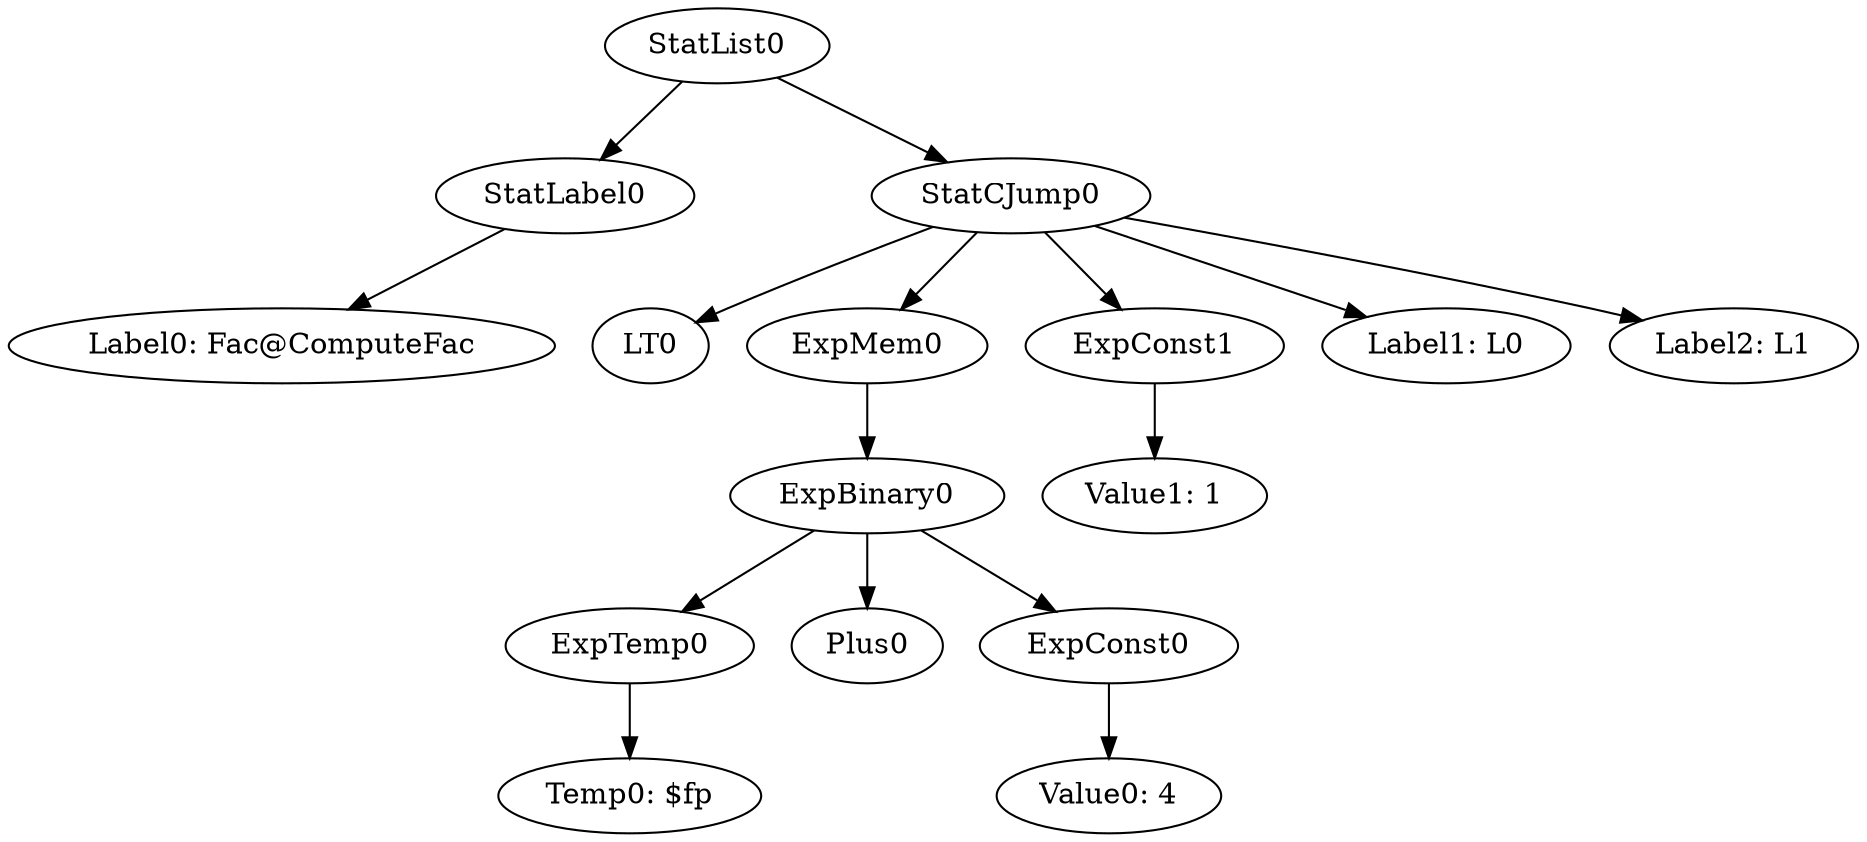 digraph {
	ordering = out;
	ExpConst1 -> "Value1: 1";
	ExpMem0 -> ExpBinary0;
	ExpBinary0 -> ExpTemp0;
	ExpBinary0 -> Plus0;
	ExpBinary0 -> ExpConst0;
	ExpConst0 -> "Value0: 4";
	StatLabel0 -> "Label0: Fac@ComputeFac";
	StatList0 -> StatLabel0;
	StatList0 -> StatCJump0;
	StatCJump0 -> LT0;
	StatCJump0 -> ExpMem0;
	StatCJump0 -> ExpConst1;
	StatCJump0 -> "Label1: L0";
	StatCJump0 -> "Label2: L1";
	ExpTemp0 -> "Temp0: $fp";
}

